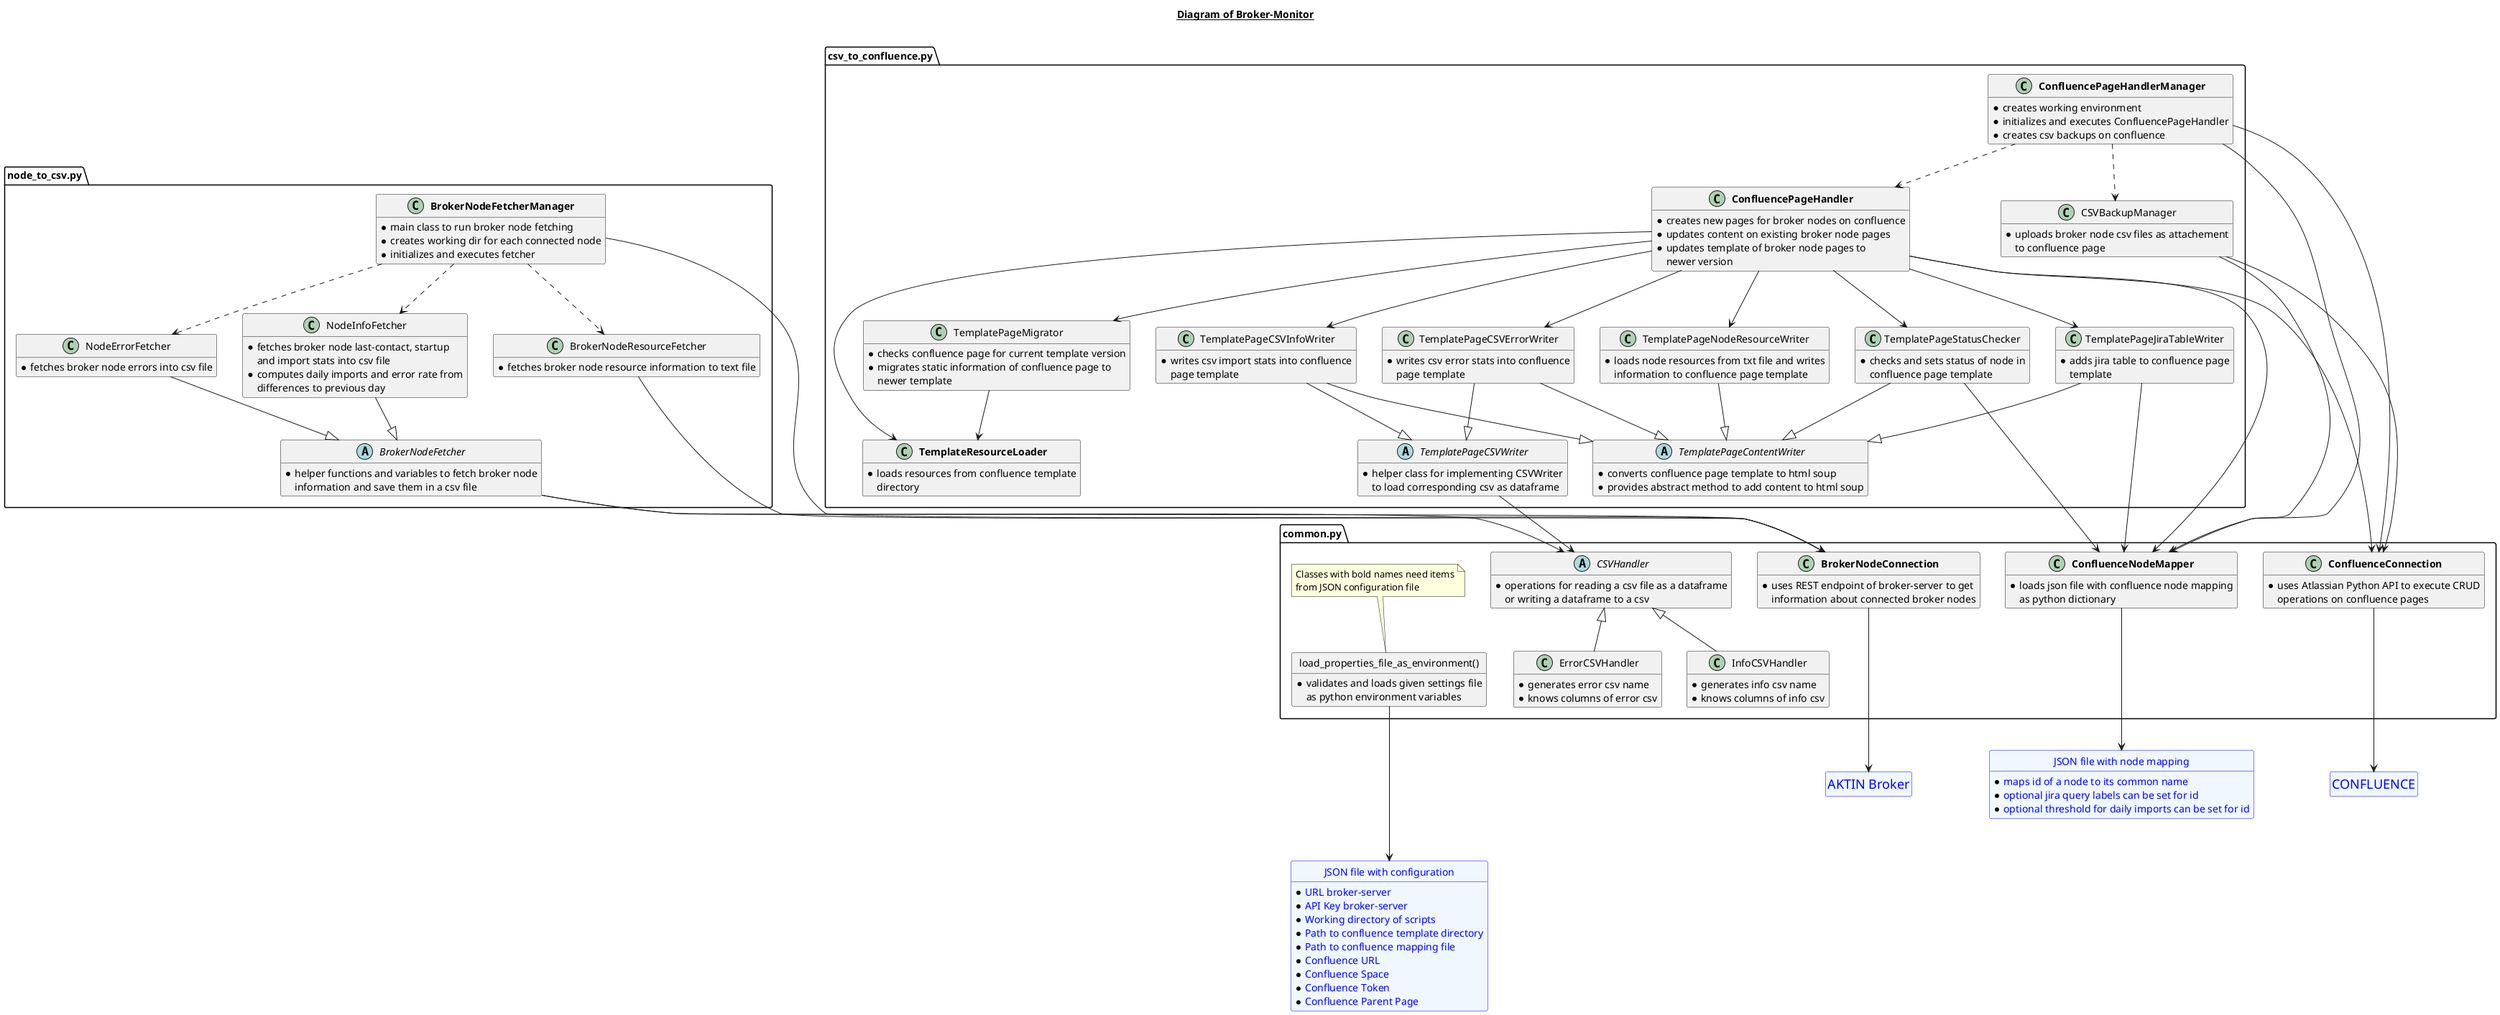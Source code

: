 @startuml
hide methods

title __Diagram of Broker-Monitor__\n

entity "<size:18>AKTIN Broker</size>" as broker
entity broker #aliceblue;line:blue;text:blue
hide broker members
hide broker circle

entity "<size:18>CONFLUENCE</size>" as confluence
entity confluence #aliceblue;line:blue;text:blue
hide confluence members
hide confluence circle

entity "JSON file with configuration" as settings {
* URL broker-server
* API Key broker-server
* Working directory of scripts
* Path to confluence template directory
* Path to confluence mapping file
* Confluence URL
* Confluence Space
* Confluence Token
* Confluence Parent Page
}
entity settings #aliceblue;line:blue;text:blue
hide settings circle

entity "JSON file with node mapping" as mapping {
* maps id of a node to its common name
* optional jira query labels can be set for id
* optional threshold for daily imports can be set for id
}
entity mapping #aliceblue;line:blue;text:blue
hide mapping circle

package "common.py" as common <<Package>> {
abstract class CSVHandler {
* operations for reading a csv file as a dataframe
or writing a dataframe to a csv
}

class InfoCSVHandler {
* generates info csv name
* knows columns of info csv
}

class ErrorCSVHandler {
* generates error csv name
* knows columns of error csv
}

class "**BrokerNodeConnection**" as BrokerNodeConnection {
* uses REST endpoint of broker-server to get
information about connected broker nodes
}

class "**ConfluenceConnection**" as ConfluenceConnection {
* uses Atlassian Python API to execute CRUD
operations on confluence pages
}

class "**ConfluenceNodeMapper**" as ConfluenceNodeMapper {
* loads json file with confluence node mapping
as python dictionary
}

class "load_properties_file_as_environment()" as read_properties {
* validates and loads given settings file
as python environment variables
}
hide read_properties circle
note top of read_properties: Classes with bold names need items\nfrom JSON configuration file
}

InfoCSVHandler -u-|> CSVHandler
ErrorCSVHandler -u-|> CSVHandler

BrokerNodeConnection -d--> broker
ConfluenceConnection -d--> confluence
ConfluenceNodeMapper -d--> mapping
read_properties -d--> settings

package "node_to_csv.py" as node_to_csv <<Package>> {
abstract class BrokerNodeFetcher {
* helper functions and variables to fetch broker node
information and save them in a csv file
}

class NodeInfoFetcher {
* fetches broker node last-contact, startup
and import stats into csv file
* computes daily imports and error rate from
differences to previous day
}

class NodeErrorFetcher {
* fetches broker node errors into csv file
}

class BrokerNodeResourceFetcher {
* fetches broker node resource information to text file
}

class "**BrokerNodeFetcherManager**" as BrokerNodeFetcherManager {
* main class to run broker node fetching
* creates working dir for each connected node
* initializes and executes fetcher
}
}

BrokerNodeFetcher --> BrokerNodeConnection
BrokerNodeFetcher --> CSVHandler

NodeInfoFetcher --|> BrokerNodeFetcher
NodeErrorFetcher --|> BrokerNodeFetcher

BrokerNodeResourceFetcher --> BrokerNodeConnection

BrokerNodeFetcherManager --> BrokerNodeConnection
BrokerNodeFetcherManager ..> NodeInfoFetcher
BrokerNodeFetcherManager ..> NodeErrorFetcher
BrokerNodeFetcherManager ..> BrokerNodeResourceFetcher

package "csv_to_confluence.py" as csv_to_confluence {
abstract class TemplatePageContentWriter {
* converts confluence page template to html soup
* provides abstract method to add content to html soup
}

abstract class TemplatePageCSVWriter {
* helper class for implementing CSVWriter
to load corresponding csv as dataframe
}

class TemplatePageCSVInfoWriter {
* writes csv import stats into confluence
page template
}

class TemplatePageCSVErrorWriter {
* writes csv error stats into confluence
page template
}

class TemplatePageNodeResourceWriter {
* loads node resources from txt file and writes
information to confluence page template
}

class TemplatePageStatusChecker {
* checks and sets status of node in
confluence page template
}

class TemplatePageJiraTableWriter {
* adds jira table to confluence page
template
}

class "**TemplateResourceLoader**" as TemplateResourceLoader {
* loads resources from confluence template
directory
}

class TemplatePageMigrator {
* checks confluence page for current template version
* migrates static information of confluence page to
newer template
}

class "**ConfluencePageHandler**" as ConfluencePageHandler {
* creates new pages for broker nodes on confluence
* updates content on existing broker node pages
* updates template of broker node pages to
newer version
}

class CSVBackupManager {
* uploads broker node csv files as attachement
to confluence page
}

class "**ConfluencePageHandlerManager**" as ConfluencePageHandlerManager {
* creates working environment
* initializes and executes ConfluencePageHandler
* creates csv backups on confluence
}
}

TemplatePageCSVWriter --> CSVHandler

TemplatePageCSVInfoWriter --|> TemplatePageContentWriter
TemplatePageCSVInfoWriter --|> TemplatePageCSVWriter

TemplatePageCSVErrorWriter --|> TemplatePageContentWriter
TemplatePageCSVErrorWriter --|> TemplatePageCSVWriter

TemplatePageNodeResourceWriter --|> TemplatePageContentWriter

TemplatePageStatusChecker --|> TemplatePageContentWriter
TemplatePageStatusChecker --> ConfluenceNodeMapper

TemplatePageJiraTableWriter --|> TemplatePageContentWriter
TemplatePageJiraTableWriter --> ConfluenceNodeMapper

TemplatePageMigrator --> TemplateResourceLoader

ConfluencePageHandler --> ConfluenceConnection
ConfluencePageHandler --> ConfluenceNodeMapper
ConfluencePageHandler --> TemplateResourceLoader
ConfluencePageHandler --> TemplatePageCSVInfoWriter
ConfluencePageHandler --> TemplatePageCSVErrorWriter
ConfluencePageHandler --> TemplatePageNodeResourceWriter
ConfluencePageHandler --> TemplatePageStatusChecker
ConfluencePageHandler --> TemplatePageJiraTableWriter
ConfluencePageHandler --> TemplatePageMigrator

CSVBackupManager --> ConfluenceNodeMapper
CSVBackupManager --> ConfluenceConnection

ConfluencePageHandlerManager --> ConfluenceNodeMapper
ConfluencePageHandlerManager --> ConfluenceConnection
ConfluencePageHandlerManager ..> ConfluencePageHandler
ConfluencePageHandlerManager ..> CSVBackupManager



@enduml
